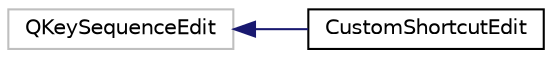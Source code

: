 digraph "Graphical Class Hierarchy"
{
 // LATEX_PDF_SIZE
  edge [fontname="Helvetica",fontsize="10",labelfontname="Helvetica",labelfontsize="10"];
  node [fontname="Helvetica",fontsize="10",shape=record];
  rankdir="LR";
  Node59 [label="QKeySequenceEdit",height=0.2,width=0.4,color="grey75", fillcolor="white", style="filled",tooltip=" "];
  Node59 -> Node0 [dir="back",color="midnightblue",fontsize="10",style="solid",fontname="Helvetica"];
  Node0 [label="CustomShortcutEdit",height=0.2,width=0.4,color="black", fillcolor="white", style="filled",URL="$class_custom_shortcut_edit.html",tooltip="The CustomShortcutEdit class."];
}
